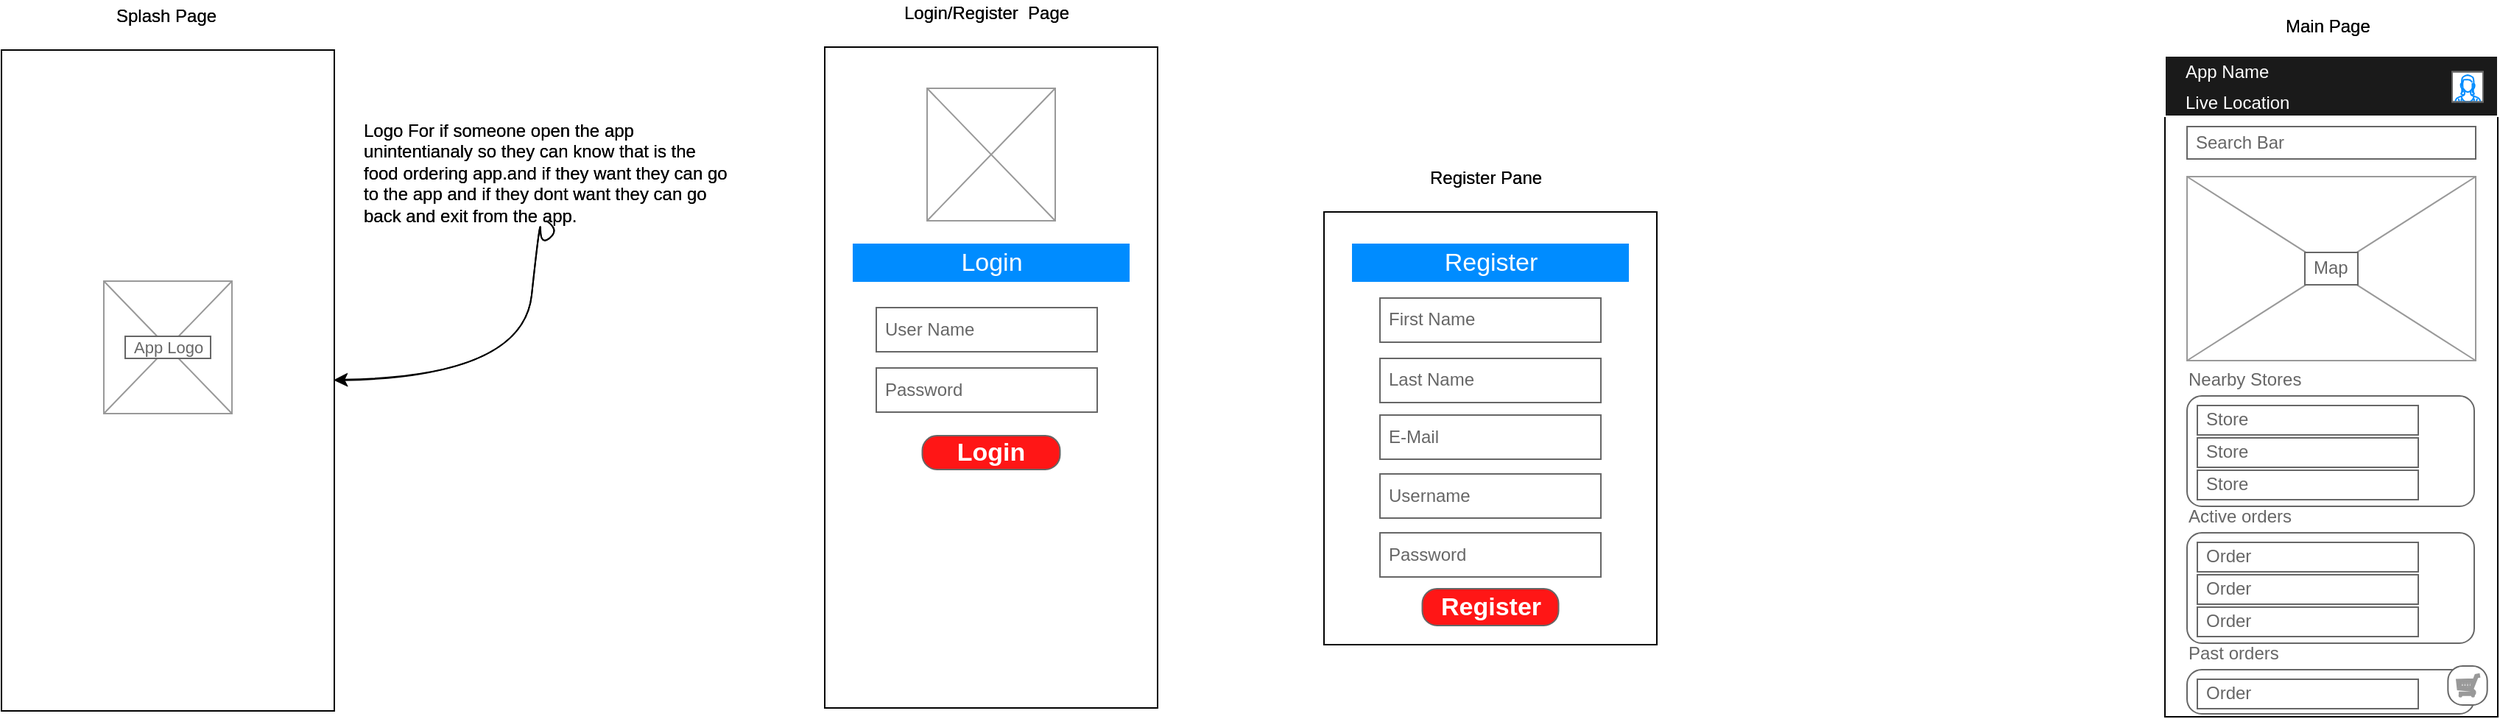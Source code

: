 <mxfile version="26.0.6">
  <diagram name="Page-1" id="03018318-947c-dd8e-b7a3-06fadd420f32">
    <mxGraphModel dx="2607" dy="1342" grid="0" gridSize="10" guides="1" tooltips="1" connect="1" arrows="1" fold="1" page="1" pageScale="1" pageWidth="3000" pageHeight="2000" background="none" math="0" shadow="0">
      <root>
        <mxCell id="0" />
        <mxCell id="1" parent="0" />
        <mxCell id="yDf6Gy69k3FiIV9ASkcH-1" value="" style="rounded=0;whiteSpace=wrap;html=1;" vertex="1" parent="1">
          <mxGeometry x="37" y="48" width="226" height="448" as="geometry" />
        </mxCell>
        <mxCell id="yDf6Gy69k3FiIV9ASkcH-2" value="&lt;div&gt;Splash Page&lt;/div&gt;" style="text;spacingTop=-5;whiteSpace=wrap;html=1;align=left;fontSize=12;fontFamily=Helvetica;fillColor=none;strokeColor=none;" vertex="1" parent="1">
          <mxGeometry x="112.5" y="16" width="75" height="20" as="geometry" />
        </mxCell>
        <mxCell id="yDf6Gy69k3FiIV9ASkcH-3" value="" style="rounded=0;whiteSpace=wrap;html=1;" vertex="1" parent="1">
          <mxGeometry x="596" y="46" width="226" height="449" as="geometry" />
        </mxCell>
        <mxCell id="yDf6Gy69k3FiIV9ASkcH-4" value="&lt;div&gt;Login/Register&amp;nbsp; Page&lt;/div&gt;" style="text;spacingTop=-5;whiteSpace=wrap;html=1;align=left;fontSize=12;fontFamily=Helvetica;fillColor=none;strokeColor=none;" vertex="1" parent="1">
          <mxGeometry x="647.75" y="14" width="122.5" height="20" as="geometry" />
        </mxCell>
        <mxCell id="yDf6Gy69k3FiIV9ASkcH-5" value="" style="verticalLabelPosition=bottom;shadow=0;dashed=0;align=center;html=1;verticalAlign=top;strokeWidth=1;shape=mxgraph.mockup.graphics.simpleIcon;strokeColor=#999999;" vertex="1" parent="1">
          <mxGeometry x="106.5" y="205" width="87" height="90" as="geometry" />
        </mxCell>
        <mxCell id="yDf6Gy69k3FiIV9ASkcH-6" value="&lt;font style=&quot;font-size: 11px;&quot;&gt;App Logo&lt;/font&gt;" style="strokeWidth=1;shadow=0;dashed=0;align=center;html=1;shape=mxgraph.mockup.text.textBox;fontColor=#666666;align=left;fontSize=17;spacingLeft=4;spacingTop=-3;whiteSpace=wrap;strokeColor=#666666;mainText=" vertex="1" parent="1">
          <mxGeometry x="121" y="242.5" width="58" height="15" as="geometry" />
        </mxCell>
        <mxCell id="yDf6Gy69k3FiIV9ASkcH-7" value="Logo For if someone open the app unintentianaly so they can know that is the food ordering app.and if they want they can go to the app and if they dont want they can go back and exit from the app." style="text;spacingTop=-5;whiteSpace=wrap;html=1;align=left;fontSize=12;fontFamily=Helvetica;fillColor=none;strokeColor=none;" vertex="1" parent="1">
          <mxGeometry x="281" y="94" width="250" height="76" as="geometry" />
        </mxCell>
        <mxCell id="yDf6Gy69k3FiIV9ASkcH-8" value="" style="curved=1;endArrow=classic;html=1;rounded=0;entryX=1;entryY=0.5;entryDx=0;entryDy=0;" edge="1" parent="1" target="yDf6Gy69k3FiIV9ASkcH-1">
          <mxGeometry width="50" height="50" relative="1" as="geometry">
            <mxPoint x="407" y="164" as="sourcePoint" />
            <mxPoint x="453" y="159" as="targetPoint" />
            <Array as="points">
              <mxPoint x="416" y="170" />
              <mxPoint x="403" y="181" />
              <mxPoint x="403" y="159" />
              <mxPoint x="391" y="270" />
            </Array>
          </mxGeometry>
        </mxCell>
        <mxCell id="yDf6Gy69k3FiIV9ASkcH-9" value="" style="verticalLabelPosition=bottom;shadow=0;dashed=0;align=center;html=1;verticalAlign=top;strokeWidth=1;shape=mxgraph.mockup.graphics.simpleIcon;strokeColor=#999999;" vertex="1" parent="1">
          <mxGeometry x="665.5" y="74" width="87" height="90" as="geometry" />
        </mxCell>
        <mxCell id="yDf6Gy69k3FiIV9ASkcH-10" value="&lt;font style=&quot;font-size: 12px;&quot;&gt;User Name&lt;/font&gt;" style="strokeWidth=1;shadow=0;dashed=0;align=center;html=1;shape=mxgraph.mockup.text.textBox;fontColor=#666666;align=left;fontSize=17;spacingLeft=4;spacingTop=-3;whiteSpace=wrap;strokeColor=#666666;mainText=" vertex="1" parent="1">
          <mxGeometry x="631" y="223" width="150" height="30" as="geometry" />
        </mxCell>
        <mxCell id="yDf6Gy69k3FiIV9ASkcH-11" value="&lt;font style=&quot;font-size: 12px;&quot;&gt;Password&lt;/font&gt;" style="strokeWidth=1;shadow=0;dashed=0;align=center;html=1;shape=mxgraph.mockup.text.textBox;fontColor=#666666;align=left;fontSize=17;spacingLeft=4;spacingTop=-3;whiteSpace=wrap;strokeColor=#666666;mainText=" vertex="1" parent="1">
          <mxGeometry x="631" y="264" width="150" height="30" as="geometry" />
        </mxCell>
        <mxCell id="yDf6Gy69k3FiIV9ASkcH-12" value="Login" style="strokeWidth=1;shadow=0;dashed=0;align=center;html=1;shape=mxgraph.mockup.buttons.button;strokeColor=#666666;fontColor=#ffffff;mainText=;buttonStyle=round;fontSize=17;fontStyle=1;fillColor=#FF1616;whiteSpace=wrap;" vertex="1" parent="1">
          <mxGeometry x="662.25" y="310" width="93.5" height="23" as="geometry" />
        </mxCell>
        <mxCell id="yDf6Gy69k3FiIV9ASkcH-13" value="&lt;div&gt;Register Pane&lt;/div&gt;" style="text;spacingTop=-5;whiteSpace=wrap;html=1;align=left;fontSize=12;fontFamily=Helvetica;fillColor=none;strokeColor=none;" vertex="1" parent="1">
          <mxGeometry x="1005.25" y="126" width="85.5" height="20" as="geometry" />
        </mxCell>
        <mxCell id="yDf6Gy69k3FiIV9ASkcH-14" value="" style="rounded=0;whiteSpace=wrap;html=1;" vertex="1" parent="1">
          <mxGeometry x="935" y="158" width="226" height="294" as="geometry" />
        </mxCell>
        <mxCell id="yDf6Gy69k3FiIV9ASkcH-15" value="Login" style="text;strokeColor=#008CFF;align=center;verticalAlign=middle;spacingLeft=10;spacingRight=10;overflow=hidden;points=[[0,0.5],[1,0.5]];portConstraint=eastwest;rotatable=0;whiteSpace=wrap;html=1;fillColor=#008CFF;fontColor=#ffffff;fontSize=17;" vertex="1" parent="1">
          <mxGeometry x="615.5" y="180" width="187" height="25" as="geometry" />
        </mxCell>
        <mxCell id="yDf6Gy69k3FiIV9ASkcH-16" value="Register" style="text;strokeColor=#008CFF;align=center;verticalAlign=middle;spacingLeft=10;spacingRight=10;overflow=hidden;points=[[0,0.5],[1,0.5]];portConstraint=eastwest;rotatable=0;whiteSpace=wrap;html=1;fillColor=#008CFF;fontColor=#ffffff;fontSize=17;" vertex="1" parent="1">
          <mxGeometry x="954.5" y="180" width="187" height="25" as="geometry" />
        </mxCell>
        <mxCell id="yDf6Gy69k3FiIV9ASkcH-17" value="&lt;font style=&quot;font-size: 12px;&quot;&gt;First Name&lt;/font&gt;" style="strokeWidth=1;shadow=0;dashed=0;align=center;html=1;shape=mxgraph.mockup.text.textBox;fontColor=#666666;align=left;fontSize=17;spacingLeft=4;spacingTop=-3;whiteSpace=wrap;strokeColor=#666666;mainText=" vertex="1" parent="1">
          <mxGeometry x="973" y="216.5" width="150" height="30" as="geometry" />
        </mxCell>
        <mxCell id="yDf6Gy69k3FiIV9ASkcH-18" value="&lt;font style=&quot;font-size: 12px;&quot;&gt;Last Name&lt;/font&gt;" style="strokeWidth=1;shadow=0;dashed=0;align=center;html=1;shape=mxgraph.mockup.text.textBox;fontColor=#666666;align=left;fontSize=17;spacingLeft=4;spacingTop=-3;whiteSpace=wrap;strokeColor=#666666;mainText=" vertex="1" parent="1">
          <mxGeometry x="973" y="257.5" width="150" height="30" as="geometry" />
        </mxCell>
        <mxCell id="yDf6Gy69k3FiIV9ASkcH-19" value="Register" style="strokeWidth=1;shadow=0;dashed=0;align=center;html=1;shape=mxgraph.mockup.buttons.button;strokeColor=#666666;fontColor=#ffffff;mainText=;buttonStyle=round;fontSize=17;fontStyle=1;fillColor=#FF1616;whiteSpace=wrap;" vertex="1" parent="1">
          <mxGeometry x="1001.75" y="414" width="92.5" height="25" as="geometry" />
        </mxCell>
        <mxCell id="yDf6Gy69k3FiIV9ASkcH-20" value="&lt;font style=&quot;font-size: 12px;&quot;&gt;E-Mail&lt;/font&gt;" style="strokeWidth=1;shadow=0;dashed=0;align=center;html=1;shape=mxgraph.mockup.text.textBox;fontColor=#666666;align=left;fontSize=17;spacingLeft=4;spacingTop=-3;whiteSpace=wrap;strokeColor=#666666;mainText=" vertex="1" parent="1">
          <mxGeometry x="973" y="296" width="150" height="30" as="geometry" />
        </mxCell>
        <mxCell id="yDf6Gy69k3FiIV9ASkcH-21" value="&lt;font style=&quot;font-size: 12px;&quot;&gt;Username&lt;/font&gt;" style="strokeWidth=1;shadow=0;dashed=0;align=center;html=1;shape=mxgraph.mockup.text.textBox;fontColor=#666666;align=left;fontSize=17;spacingLeft=4;spacingTop=-3;whiteSpace=wrap;strokeColor=#666666;mainText=" vertex="1" parent="1">
          <mxGeometry x="973" y="336" width="150" height="30" as="geometry" />
        </mxCell>
        <mxCell id="yDf6Gy69k3FiIV9ASkcH-22" value="&lt;font style=&quot;font-size: 12px;&quot;&gt;Password&lt;/font&gt;" style="strokeWidth=1;shadow=0;dashed=0;align=center;html=1;shape=mxgraph.mockup.text.textBox;fontColor=#666666;align=left;fontSize=17;spacingLeft=4;spacingTop=-3;whiteSpace=wrap;strokeColor=#666666;mainText=" vertex="1" parent="1">
          <mxGeometry x="973" y="376" width="150" height="30" as="geometry" />
        </mxCell>
        <mxCell id="yDf6Gy69k3FiIV9ASkcH-23" value="" style="rounded=0;whiteSpace=wrap;html=1;" vertex="1" parent="1">
          <mxGeometry x="1506" y="52" width="226" height="449" as="geometry" />
        </mxCell>
        <mxCell id="yDf6Gy69k3FiIV9ASkcH-24" value="&lt;div&gt;Main Page&lt;/div&gt;" style="text;spacingTop=-5;whiteSpace=wrap;html=1;align=left;fontSize=12;fontFamily=Helvetica;fillColor=none;strokeColor=none;" vertex="1" parent="1">
          <mxGeometry x="1585.87" y="23" width="66.25" height="20" as="geometry" />
        </mxCell>
        <mxCell id="yDf6Gy69k3FiIV9ASkcH-25" value="" style="rounded=0;whiteSpace=wrap;html=1;strokeColor=#FFFFFF;fillColor=#1A1A1A;" vertex="1" parent="1">
          <mxGeometry x="1506" y="52" width="226" height="41" as="geometry" />
        </mxCell>
        <mxCell id="yDf6Gy69k3FiIV9ASkcH-26" value="&lt;font style=&quot;font-size: 12px;&quot;&gt;App Name&lt;/font&gt;&lt;div&gt;&lt;font style=&quot;font-size: 12px;&quot;&gt;Live Location&lt;/font&gt;&lt;/div&gt;" style="strokeWidth=1;shadow=0;dashed=0;align=center;html=1;shape=mxgraph.mockup.text.textBox;align=left;fontSize=17;spacingLeft=4;spacingTop=-3;whiteSpace=wrap;mainText=;fillColor=none;strokeColor=none;fontColor=#FFFFFF;" vertex="1" parent="1">
          <mxGeometry x="1514" y="58" width="79" height="30" as="geometry" />
        </mxCell>
        <mxCell id="yDf6Gy69k3FiIV9ASkcH-27" value="" style="verticalLabelPosition=bottom;shadow=0;dashed=0;align=center;html=1;verticalAlign=top;strokeWidth=1;shape=mxgraph.mockup.containers.userFemale;strokeColor=#666666;strokeColor2=#008cff;perimeterSpacing=0;" vertex="1" parent="1">
          <mxGeometry x="1701" y="62.75" width="21" height="20.5" as="geometry" />
        </mxCell>
        <mxCell id="yDf6Gy69k3FiIV9ASkcH-28" value="&lt;font style=&quot;font-size: 12px;&quot;&gt;Search Bar&lt;/font&gt;" style="strokeWidth=1;shadow=0;dashed=0;align=center;html=1;shape=mxgraph.mockup.text.textBox;fontColor=#666666;align=left;fontSize=17;spacingLeft=4;spacingTop=-3;whiteSpace=wrap;strokeColor=#666666;mainText=" vertex="1" parent="1">
          <mxGeometry x="1521" y="100" width="196" height="22" as="geometry" />
        </mxCell>
        <mxCell id="yDf6Gy69k3FiIV9ASkcH-29" value="" style="verticalLabelPosition=bottom;shadow=0;dashed=0;align=center;html=1;verticalAlign=top;strokeWidth=1;shape=mxgraph.mockup.graphics.simpleIcon;strokeColor=#999999;" vertex="1" parent="1">
          <mxGeometry x="1521" y="134" width="196" height="125" as="geometry" />
        </mxCell>
        <mxCell id="yDf6Gy69k3FiIV9ASkcH-30" value="&lt;font style=&quot;font-size: 12px;&quot;&gt;Map&lt;/font&gt;" style="strokeWidth=1;shadow=0;dashed=0;align=center;html=1;shape=mxgraph.mockup.text.textBox;fontColor=#666666;align=left;fontSize=17;spacingLeft=4;spacingTop=-3;whiteSpace=wrap;strokeColor=#666666;mainText=" vertex="1" parent="1">
          <mxGeometry x="1601" y="185.5" width="36" height="22" as="geometry" />
        </mxCell>
        <mxCell id="yDf6Gy69k3FiIV9ASkcH-31" value="" style="shape=mxgraph.mockup.containers.marginRect;rectMarginTop=10;strokeColor=#666666;strokeWidth=1;dashed=0;rounded=1;arcSize=5;recursiveResize=0;html=1;whiteSpace=wrap;" vertex="1" parent="1">
          <mxGeometry x="1521" y="273" width="195" height="85" as="geometry" />
        </mxCell>
        <mxCell id="yDf6Gy69k3FiIV9ASkcH-32" value="&lt;font style=&quot;font-size: 12px;&quot;&gt;Nearby Stores&lt;/font&gt;" style="strokeWidth=1;shadow=0;dashed=0;align=center;html=1;shape=mxgraph.mockup.text.textBox;fontColor=#666666;align=left;fontSize=17;spacingLeft=4;spacingTop=-3;whiteSpace=wrap;strokeColor=none;mainText=;fillColor=none;" vertex="1" parent="1">
          <mxGeometry x="1516" y="257.5" width="150" height="30" as="geometry" />
        </mxCell>
        <mxCell id="yDf6Gy69k3FiIV9ASkcH-33" value="&lt;font style=&quot;font-size: 12px;&quot;&gt;Store&lt;/font&gt;" style="strokeWidth=1;shadow=0;dashed=0;align=center;html=1;shape=mxgraph.mockup.text.textBox;fontColor=#666666;align=left;fontSize=17;spacingLeft=4;spacingTop=-3;whiteSpace=wrap;strokeColor=#666666;mainText=" vertex="1" parent="1">
          <mxGeometry x="1528" y="289.5" width="150" height="20" as="geometry" />
        </mxCell>
        <mxCell id="yDf6Gy69k3FiIV9ASkcH-34" value="&lt;font style=&quot;font-size: 12px;&quot;&gt;Store&lt;/font&gt;" style="strokeWidth=1;shadow=0;dashed=0;align=center;html=1;shape=mxgraph.mockup.text.textBox;fontColor=#666666;align=left;fontSize=17;spacingLeft=4;spacingTop=-3;whiteSpace=wrap;strokeColor=#666666;mainText=" vertex="1" parent="1">
          <mxGeometry x="1528" y="311.5" width="150" height="20" as="geometry" />
        </mxCell>
        <mxCell id="yDf6Gy69k3FiIV9ASkcH-35" value="&lt;font style=&quot;font-size: 12px;&quot;&gt;Store&lt;/font&gt;" style="strokeWidth=1;shadow=0;dashed=0;align=center;html=1;shape=mxgraph.mockup.text.textBox;fontColor=#666666;align=left;fontSize=17;spacingLeft=4;spacingTop=-3;whiteSpace=wrap;strokeColor=#666666;mainText=" vertex="1" parent="1">
          <mxGeometry x="1528" y="333.5" width="150" height="20" as="geometry" />
        </mxCell>
        <mxCell id="yDf6Gy69k3FiIV9ASkcH-36" value="&lt;font style=&quot;font-size: 12px;&quot;&gt;Active orders&lt;/font&gt;" style="strokeWidth=1;shadow=0;dashed=0;align=center;html=1;shape=mxgraph.mockup.text.textBox;fontColor=#666666;align=left;fontSize=17;spacingLeft=4;spacingTop=-3;whiteSpace=wrap;strokeColor=none;mainText=;fillColor=none;" vertex="1" parent="1">
          <mxGeometry x="1516" y="350.5" width="150" height="30" as="geometry" />
        </mxCell>
        <mxCell id="yDf6Gy69k3FiIV9ASkcH-37" value="" style="shape=mxgraph.mockup.containers.marginRect;rectMarginTop=10;strokeColor=#666666;strokeWidth=1;dashed=0;rounded=1;arcSize=5;recursiveResize=0;html=1;whiteSpace=wrap;" vertex="1" parent="1">
          <mxGeometry x="1521" y="366" width="195" height="85" as="geometry" />
        </mxCell>
        <mxCell id="yDf6Gy69k3FiIV9ASkcH-38" value="&lt;font style=&quot;font-size: 12px;&quot;&gt;Order&lt;/font&gt;" style="strokeWidth=1;shadow=0;dashed=0;align=center;html=1;shape=mxgraph.mockup.text.textBox;fontColor=#666666;align=left;fontSize=17;spacingLeft=4;spacingTop=-3;whiteSpace=wrap;strokeColor=#666666;mainText=" vertex="1" parent="1">
          <mxGeometry x="1528" y="404.5" width="150" height="20" as="geometry" />
        </mxCell>
        <mxCell id="yDf6Gy69k3FiIV9ASkcH-39" value="&lt;font style=&quot;font-size: 12px;&quot;&gt;Order&lt;/font&gt;" style="strokeWidth=1;shadow=0;dashed=0;align=center;html=1;shape=mxgraph.mockup.text.textBox;fontColor=#666666;align=left;fontSize=17;spacingLeft=4;spacingTop=-3;whiteSpace=wrap;strokeColor=#666666;mainText=" vertex="1" parent="1">
          <mxGeometry x="1528" y="382.5" width="150" height="20" as="geometry" />
        </mxCell>
        <mxCell id="yDf6Gy69k3FiIV9ASkcH-40" value="&lt;font style=&quot;font-size: 12px;&quot;&gt;Order&lt;/font&gt;" style="strokeWidth=1;shadow=0;dashed=0;align=center;html=1;shape=mxgraph.mockup.text.textBox;fontColor=#666666;align=left;fontSize=17;spacingLeft=4;spacingTop=-3;whiteSpace=wrap;strokeColor=#666666;mainText=" vertex="1" parent="1">
          <mxGeometry x="1528" y="426.5" width="150" height="20" as="geometry" />
        </mxCell>
        <mxCell id="yDf6Gy69k3FiIV9ASkcH-41" value="" style="verticalLabelPosition=bottom;shadow=0;dashed=0;align=center;html=1;verticalAlign=top;strokeWidth=1;shape=mxgraph.mockup.misc.shoppingCart;strokeColor=#999999;" vertex="1" parent="1">
          <mxGeometry x="1701" y="425" width="23" height="23" as="geometry" />
        </mxCell>
        <mxCell id="yDf6Gy69k3FiIV9ASkcH-42" value="" style="rounded=0;whiteSpace=wrap;html=1;" vertex="1" parent="1">
          <mxGeometry x="37" y="48" width="226" height="449" as="geometry" />
        </mxCell>
        <mxCell id="yDf6Gy69k3FiIV9ASkcH-43" value="&lt;div&gt;Splash Page&lt;/div&gt;" style="text;spacingTop=-5;whiteSpace=wrap;html=1;align=left;fontSize=12;fontFamily=Helvetica;fillColor=none;strokeColor=none;" vertex="1" parent="1">
          <mxGeometry x="112.5" y="16" width="75" height="20" as="geometry" />
        </mxCell>
        <mxCell id="yDf6Gy69k3FiIV9ASkcH-44" value="" style="rounded=0;whiteSpace=wrap;html=1;" vertex="1" parent="1">
          <mxGeometry x="596" y="46" width="226" height="449" as="geometry" />
        </mxCell>
        <mxCell id="yDf6Gy69k3FiIV9ASkcH-45" value="&lt;div&gt;Login/Register&amp;nbsp; Page&lt;/div&gt;" style="text;spacingTop=-5;whiteSpace=wrap;html=1;align=left;fontSize=12;fontFamily=Helvetica;fillColor=none;strokeColor=none;" vertex="1" parent="1">
          <mxGeometry x="647.75" y="14" width="122.5" height="20" as="geometry" />
        </mxCell>
        <mxCell id="yDf6Gy69k3FiIV9ASkcH-46" value="" style="verticalLabelPosition=bottom;shadow=0;dashed=0;align=center;html=1;verticalAlign=top;strokeWidth=1;shape=mxgraph.mockup.graphics.simpleIcon;strokeColor=#999999;" vertex="1" parent="1">
          <mxGeometry x="106.5" y="205" width="87" height="90" as="geometry" />
        </mxCell>
        <mxCell id="yDf6Gy69k3FiIV9ASkcH-47" value="&lt;font style=&quot;font-size: 11px;&quot;&gt;App Logo&lt;/font&gt;" style="strokeWidth=1;shadow=0;dashed=0;align=center;html=1;shape=mxgraph.mockup.text.textBox;fontColor=#666666;align=left;fontSize=17;spacingLeft=4;spacingTop=-3;whiteSpace=wrap;strokeColor=#666666;mainText=" vertex="1" parent="1">
          <mxGeometry x="121" y="242.5" width="58" height="15" as="geometry" />
        </mxCell>
        <mxCell id="yDf6Gy69k3FiIV9ASkcH-48" value="Logo For if someone open the app unintentianaly so they can know that is the food ordering app.and if they want they can go to the app and if they dont want they can go back and exit from the app." style="text;spacingTop=-5;whiteSpace=wrap;html=1;align=left;fontSize=12;fontFamily=Helvetica;fillColor=none;strokeColor=none;" vertex="1" parent="1">
          <mxGeometry x="281" y="94" width="250" height="76" as="geometry" />
        </mxCell>
        <mxCell id="yDf6Gy69k3FiIV9ASkcH-49" value="" style="curved=1;endArrow=classic;html=1;rounded=0;entryX=1;entryY=0.5;entryDx=0;entryDy=0;" edge="1" parent="1" target="yDf6Gy69k3FiIV9ASkcH-42">
          <mxGeometry width="50" height="50" relative="1" as="geometry">
            <mxPoint x="407" y="164" as="sourcePoint" />
            <mxPoint x="453" y="159" as="targetPoint" />
            <Array as="points">
              <mxPoint x="416" y="170" />
              <mxPoint x="403" y="181" />
              <mxPoint x="403" y="159" />
              <mxPoint x="391" y="270" />
            </Array>
          </mxGeometry>
        </mxCell>
        <mxCell id="yDf6Gy69k3FiIV9ASkcH-50" value="" style="verticalLabelPosition=bottom;shadow=0;dashed=0;align=center;html=1;verticalAlign=top;strokeWidth=1;shape=mxgraph.mockup.graphics.simpleIcon;strokeColor=#999999;" vertex="1" parent="1">
          <mxGeometry x="665.5" y="74" width="87" height="90" as="geometry" />
        </mxCell>
        <mxCell id="yDf6Gy69k3FiIV9ASkcH-51" value="&lt;font style=&quot;font-size: 12px;&quot;&gt;User Name&lt;/font&gt;" style="strokeWidth=1;shadow=0;dashed=0;align=center;html=1;shape=mxgraph.mockup.text.textBox;fontColor=#666666;align=left;fontSize=17;spacingLeft=4;spacingTop=-3;whiteSpace=wrap;strokeColor=#666666;mainText=" vertex="1" parent="1">
          <mxGeometry x="631" y="223" width="150" height="30" as="geometry" />
        </mxCell>
        <mxCell id="yDf6Gy69k3FiIV9ASkcH-52" value="&lt;font style=&quot;font-size: 12px;&quot;&gt;Password&lt;/font&gt;" style="strokeWidth=1;shadow=0;dashed=0;align=center;html=1;shape=mxgraph.mockup.text.textBox;fontColor=#666666;align=left;fontSize=17;spacingLeft=4;spacingTop=-3;whiteSpace=wrap;strokeColor=#666666;mainText=" vertex="1" parent="1">
          <mxGeometry x="631" y="264" width="150" height="30" as="geometry" />
        </mxCell>
        <mxCell id="yDf6Gy69k3FiIV9ASkcH-53" value="Login" style="strokeWidth=1;shadow=0;dashed=0;align=center;html=1;shape=mxgraph.mockup.buttons.button;strokeColor=#666666;fontColor=#ffffff;mainText=;buttonStyle=round;fontSize=17;fontStyle=1;fillColor=#FF1616;whiteSpace=wrap;" vertex="1" parent="1">
          <mxGeometry x="662.25" y="310" width="93.5" height="23" as="geometry" />
        </mxCell>
        <mxCell id="yDf6Gy69k3FiIV9ASkcH-54" value="&lt;div&gt;Register Pane&lt;/div&gt;" style="text;spacingTop=-5;whiteSpace=wrap;html=1;align=left;fontSize=12;fontFamily=Helvetica;fillColor=none;strokeColor=none;" vertex="1" parent="1">
          <mxGeometry x="1005.25" y="126" width="85.5" height="20" as="geometry" />
        </mxCell>
        <mxCell id="yDf6Gy69k3FiIV9ASkcH-55" value="" style="rounded=0;whiteSpace=wrap;html=1;" vertex="1" parent="1">
          <mxGeometry x="935" y="158" width="226" height="294" as="geometry" />
        </mxCell>
        <mxCell id="yDf6Gy69k3FiIV9ASkcH-56" value="Login" style="text;strokeColor=#008CFF;align=center;verticalAlign=middle;spacingLeft=10;spacingRight=10;overflow=hidden;points=[[0,0.5],[1,0.5]];portConstraint=eastwest;rotatable=0;whiteSpace=wrap;html=1;fillColor=#008CFF;fontColor=#ffffff;fontSize=17;" vertex="1" parent="1">
          <mxGeometry x="615.5" y="180" width="187" height="25" as="geometry" />
        </mxCell>
        <mxCell id="yDf6Gy69k3FiIV9ASkcH-57" value="Register" style="text;strokeColor=#008CFF;align=center;verticalAlign=middle;spacingLeft=10;spacingRight=10;overflow=hidden;points=[[0,0.5],[1,0.5]];portConstraint=eastwest;rotatable=0;whiteSpace=wrap;html=1;fillColor=#008CFF;fontColor=#ffffff;fontSize=17;" vertex="1" parent="1">
          <mxGeometry x="954.5" y="180" width="187" height="25" as="geometry" />
        </mxCell>
        <mxCell id="yDf6Gy69k3FiIV9ASkcH-58" value="&lt;font style=&quot;font-size: 12px;&quot;&gt;First Name&lt;/font&gt;" style="strokeWidth=1;shadow=0;dashed=0;align=center;html=1;shape=mxgraph.mockup.text.textBox;fontColor=#666666;align=left;fontSize=17;spacingLeft=4;spacingTop=-3;whiteSpace=wrap;strokeColor=#666666;mainText=" vertex="1" parent="1">
          <mxGeometry x="973" y="216.5" width="150" height="30" as="geometry" />
        </mxCell>
        <mxCell id="yDf6Gy69k3FiIV9ASkcH-59" value="&lt;font style=&quot;font-size: 12px;&quot;&gt;Last Name&lt;/font&gt;" style="strokeWidth=1;shadow=0;dashed=0;align=center;html=1;shape=mxgraph.mockup.text.textBox;fontColor=#666666;align=left;fontSize=17;spacingLeft=4;spacingTop=-3;whiteSpace=wrap;strokeColor=#666666;mainText=" vertex="1" parent="1">
          <mxGeometry x="973" y="257.5" width="150" height="30" as="geometry" />
        </mxCell>
        <mxCell id="yDf6Gy69k3FiIV9ASkcH-60" value="Register" style="strokeWidth=1;shadow=0;dashed=0;align=center;html=1;shape=mxgraph.mockup.buttons.button;strokeColor=#666666;fontColor=#ffffff;mainText=;buttonStyle=round;fontSize=17;fontStyle=1;fillColor=#FF1616;whiteSpace=wrap;" vertex="1" parent="1">
          <mxGeometry x="1001.75" y="414" width="92.5" height="25" as="geometry" />
        </mxCell>
        <mxCell id="yDf6Gy69k3FiIV9ASkcH-61" value="&lt;font style=&quot;font-size: 12px;&quot;&gt;E-Mail&lt;/font&gt;" style="strokeWidth=1;shadow=0;dashed=0;align=center;html=1;shape=mxgraph.mockup.text.textBox;fontColor=#666666;align=left;fontSize=17;spacingLeft=4;spacingTop=-3;whiteSpace=wrap;strokeColor=#666666;mainText=" vertex="1" parent="1">
          <mxGeometry x="973" y="296" width="150" height="30" as="geometry" />
        </mxCell>
        <mxCell id="yDf6Gy69k3FiIV9ASkcH-62" value="&lt;font style=&quot;font-size: 12px;&quot;&gt;Username&lt;/font&gt;" style="strokeWidth=1;shadow=0;dashed=0;align=center;html=1;shape=mxgraph.mockup.text.textBox;fontColor=#666666;align=left;fontSize=17;spacingLeft=4;spacingTop=-3;whiteSpace=wrap;strokeColor=#666666;mainText=" vertex="1" parent="1">
          <mxGeometry x="973" y="336" width="150" height="30" as="geometry" />
        </mxCell>
        <mxCell id="yDf6Gy69k3FiIV9ASkcH-63" value="&lt;font style=&quot;font-size: 12px;&quot;&gt;Password&lt;/font&gt;" style="strokeWidth=1;shadow=0;dashed=0;align=center;html=1;shape=mxgraph.mockup.text.textBox;fontColor=#666666;align=left;fontSize=17;spacingLeft=4;spacingTop=-3;whiteSpace=wrap;strokeColor=#666666;mainText=" vertex="1" parent="1">
          <mxGeometry x="973" y="376" width="150" height="30" as="geometry" />
        </mxCell>
        <mxCell id="yDf6Gy69k3FiIV9ASkcH-64" value="" style="rounded=0;whiteSpace=wrap;html=1;" vertex="1" parent="1">
          <mxGeometry x="1506" y="52" width="226" height="449" as="geometry" />
        </mxCell>
        <mxCell id="yDf6Gy69k3FiIV9ASkcH-65" value="&lt;div&gt;Main Page&lt;/div&gt;" style="text;spacingTop=-5;whiteSpace=wrap;html=1;align=left;fontSize=12;fontFamily=Helvetica;fillColor=none;strokeColor=none;" vertex="1" parent="1">
          <mxGeometry x="1585.87" y="23" width="66.25" height="20" as="geometry" />
        </mxCell>
        <mxCell id="yDf6Gy69k3FiIV9ASkcH-66" value="" style="rounded=0;whiteSpace=wrap;html=1;strokeColor=#FFFFFF;fillColor=#1A1A1A;" vertex="1" parent="1">
          <mxGeometry x="1506" y="52" width="226" height="41" as="geometry" />
        </mxCell>
        <mxCell id="yDf6Gy69k3FiIV9ASkcH-67" value="&lt;font style=&quot;font-size: 12px;&quot;&gt;App Name&lt;/font&gt;&lt;div&gt;&lt;font style=&quot;font-size: 12px;&quot;&gt;Live Location&lt;/font&gt;&lt;/div&gt;" style="strokeWidth=1;shadow=0;dashed=0;align=center;html=1;shape=mxgraph.mockup.text.textBox;align=left;fontSize=17;spacingLeft=4;spacingTop=-3;whiteSpace=wrap;mainText=;fillColor=none;strokeColor=none;fontColor=#FFFFFF;" vertex="1" parent="1">
          <mxGeometry x="1514" y="58" width="79" height="30" as="geometry" />
        </mxCell>
        <mxCell id="yDf6Gy69k3FiIV9ASkcH-68" value="" style="verticalLabelPosition=bottom;shadow=0;dashed=0;align=center;html=1;verticalAlign=top;strokeWidth=1;shape=mxgraph.mockup.containers.userFemale;strokeColor=#666666;strokeColor2=#008cff;perimeterSpacing=0;" vertex="1" parent="1">
          <mxGeometry x="1701" y="62.75" width="21" height="20.5" as="geometry" />
        </mxCell>
        <mxCell id="yDf6Gy69k3FiIV9ASkcH-69" value="&lt;font style=&quot;font-size: 12px;&quot;&gt;Search Bar&lt;/font&gt;" style="strokeWidth=1;shadow=0;dashed=0;align=center;html=1;shape=mxgraph.mockup.text.textBox;fontColor=#666666;align=left;fontSize=17;spacingLeft=4;spacingTop=-3;whiteSpace=wrap;strokeColor=#666666;mainText=" vertex="1" parent="1">
          <mxGeometry x="1521" y="100" width="196" height="22" as="geometry" />
        </mxCell>
        <mxCell id="yDf6Gy69k3FiIV9ASkcH-70" value="" style="verticalLabelPosition=bottom;shadow=0;dashed=0;align=center;html=1;verticalAlign=top;strokeWidth=1;shape=mxgraph.mockup.graphics.simpleIcon;strokeColor=#999999;" vertex="1" parent="1">
          <mxGeometry x="1521" y="134" width="196" height="125" as="geometry" />
        </mxCell>
        <mxCell id="yDf6Gy69k3FiIV9ASkcH-71" value="&lt;font style=&quot;font-size: 12px;&quot;&gt;Map&lt;/font&gt;" style="strokeWidth=1;shadow=0;dashed=0;align=center;html=1;shape=mxgraph.mockup.text.textBox;fontColor=#666666;align=left;fontSize=17;spacingLeft=4;spacingTop=-3;whiteSpace=wrap;strokeColor=#666666;mainText=" vertex="1" parent="1">
          <mxGeometry x="1601" y="185.5" width="36" height="22" as="geometry" />
        </mxCell>
        <mxCell id="yDf6Gy69k3FiIV9ASkcH-72" value="" style="shape=mxgraph.mockup.containers.marginRect;rectMarginTop=10;strokeColor=#666666;strokeWidth=1;dashed=0;rounded=1;arcSize=5;recursiveResize=0;html=1;whiteSpace=wrap;" vertex="1" parent="1">
          <mxGeometry x="1521" y="273" width="195" height="85" as="geometry" />
        </mxCell>
        <mxCell id="yDf6Gy69k3FiIV9ASkcH-73" value="&lt;font style=&quot;font-size: 12px;&quot;&gt;Nearby Stores&lt;/font&gt;" style="strokeWidth=1;shadow=0;dashed=0;align=center;html=1;shape=mxgraph.mockup.text.textBox;fontColor=#666666;align=left;fontSize=17;spacingLeft=4;spacingTop=-3;whiteSpace=wrap;strokeColor=none;mainText=;fillColor=none;" vertex="1" parent="1">
          <mxGeometry x="1516" y="257.5" width="150" height="30" as="geometry" />
        </mxCell>
        <mxCell id="yDf6Gy69k3FiIV9ASkcH-74" value="&lt;font style=&quot;font-size: 12px;&quot;&gt;Store&lt;/font&gt;" style="strokeWidth=1;shadow=0;dashed=0;align=center;html=1;shape=mxgraph.mockup.text.textBox;fontColor=#666666;align=left;fontSize=17;spacingLeft=4;spacingTop=-3;whiteSpace=wrap;strokeColor=#666666;mainText=" vertex="1" parent="1">
          <mxGeometry x="1528" y="289.5" width="150" height="20" as="geometry" />
        </mxCell>
        <mxCell id="yDf6Gy69k3FiIV9ASkcH-75" value="&lt;font style=&quot;font-size: 12px;&quot;&gt;Store&lt;/font&gt;" style="strokeWidth=1;shadow=0;dashed=0;align=center;html=1;shape=mxgraph.mockup.text.textBox;fontColor=#666666;align=left;fontSize=17;spacingLeft=4;spacingTop=-3;whiteSpace=wrap;strokeColor=#666666;mainText=" vertex="1" parent="1">
          <mxGeometry x="1528" y="311.5" width="150" height="20" as="geometry" />
        </mxCell>
        <mxCell id="yDf6Gy69k3FiIV9ASkcH-76" value="&lt;font style=&quot;font-size: 12px;&quot;&gt;Store&lt;/font&gt;" style="strokeWidth=1;shadow=0;dashed=0;align=center;html=1;shape=mxgraph.mockup.text.textBox;fontColor=#666666;align=left;fontSize=17;spacingLeft=4;spacingTop=-3;whiteSpace=wrap;strokeColor=#666666;mainText=" vertex="1" parent="1">
          <mxGeometry x="1528" y="333.5" width="150" height="20" as="geometry" />
        </mxCell>
        <mxCell id="yDf6Gy69k3FiIV9ASkcH-77" value="&lt;font style=&quot;font-size: 12px;&quot;&gt;Active orders&lt;/font&gt;" style="strokeWidth=1;shadow=0;dashed=0;align=center;html=1;shape=mxgraph.mockup.text.textBox;fontColor=#666666;align=left;fontSize=17;spacingLeft=4;spacingTop=-3;whiteSpace=wrap;strokeColor=none;mainText=;fillColor=none;" vertex="1" parent="1">
          <mxGeometry x="1516" y="350.5" width="150" height="30" as="geometry" />
        </mxCell>
        <mxCell id="yDf6Gy69k3FiIV9ASkcH-78" value="" style="shape=mxgraph.mockup.containers.marginRect;rectMarginTop=10;strokeColor=#666666;strokeWidth=1;dashed=0;rounded=1;arcSize=5;recursiveResize=0;html=1;whiteSpace=wrap;" vertex="1" parent="1">
          <mxGeometry x="1521" y="366" width="195" height="85" as="geometry" />
        </mxCell>
        <mxCell id="yDf6Gy69k3FiIV9ASkcH-79" value="&lt;font style=&quot;font-size: 12px;&quot;&gt;Order&lt;/font&gt;" style="strokeWidth=1;shadow=0;dashed=0;align=center;html=1;shape=mxgraph.mockup.text.textBox;fontColor=#666666;align=left;fontSize=17;spacingLeft=4;spacingTop=-3;whiteSpace=wrap;strokeColor=#666666;mainText=" vertex="1" parent="1">
          <mxGeometry x="1528" y="404.5" width="150" height="20" as="geometry" />
        </mxCell>
        <mxCell id="yDf6Gy69k3FiIV9ASkcH-80" value="&lt;font style=&quot;font-size: 12px;&quot;&gt;Order&lt;/font&gt;" style="strokeWidth=1;shadow=0;dashed=0;align=center;html=1;shape=mxgraph.mockup.text.textBox;fontColor=#666666;align=left;fontSize=17;spacingLeft=4;spacingTop=-3;whiteSpace=wrap;strokeColor=#666666;mainText=" vertex="1" parent="1">
          <mxGeometry x="1528" y="382.5" width="150" height="20" as="geometry" />
        </mxCell>
        <mxCell id="yDf6Gy69k3FiIV9ASkcH-81" value="&lt;font style=&quot;font-size: 12px;&quot;&gt;Order&lt;/font&gt;" style="strokeWidth=1;shadow=0;dashed=0;align=center;html=1;shape=mxgraph.mockup.text.textBox;fontColor=#666666;align=left;fontSize=17;spacingLeft=4;spacingTop=-3;whiteSpace=wrap;strokeColor=#666666;mainText=" vertex="1" parent="1">
          <mxGeometry x="1528" y="426.5" width="150" height="20" as="geometry" />
        </mxCell>
        <mxCell id="yDf6Gy69k3FiIV9ASkcH-82" value="&lt;font style=&quot;font-size: 12px;&quot;&gt;Past orders&lt;/font&gt;" style="strokeWidth=1;shadow=0;dashed=0;align=center;html=1;shape=mxgraph.mockup.text.textBox;fontColor=#666666;align=left;fontSize=17;spacingLeft=4;spacingTop=-3;whiteSpace=wrap;strokeColor=none;mainText=;fillColor=none;" vertex="1" parent="1">
          <mxGeometry x="1516" y="443.5" width="150" height="30" as="geometry" />
        </mxCell>
        <mxCell id="yDf6Gy69k3FiIV9ASkcH-83" value="" style="shape=mxgraph.mockup.containers.marginRect;rectMarginTop=10;strokeColor=#666666;strokeWidth=1;dashed=0;rounded=1;arcSize=5;recursiveResize=0;html=1;whiteSpace=wrap;" vertex="1" parent="1">
          <mxGeometry x="1521" y="459" width="195" height="40" as="geometry" />
        </mxCell>
        <mxCell id="yDf6Gy69k3FiIV9ASkcH-84" value="&lt;font style=&quot;font-size: 12px;&quot;&gt;Order&lt;/font&gt;" style="strokeWidth=1;shadow=0;dashed=0;align=center;html=1;shape=mxgraph.mockup.text.textBox;fontColor=#666666;align=left;fontSize=17;spacingLeft=4;spacingTop=-3;whiteSpace=wrap;strokeColor=#666666;mainText=" vertex="1" parent="1">
          <mxGeometry x="1528" y="475.5" width="150" height="20" as="geometry" />
        </mxCell>
        <mxCell id="yDf6Gy69k3FiIV9ASkcH-85" value="" style="strokeWidth=1;shadow=0;dashed=0;align=center;html=1;shape=mxgraph.mockup.buttons.button;strokeColor=#666666;fontColor=#ffffff;mainText=;buttonStyle=round;fontSize=17;fontStyle=1;fillColor=#FFFFFF;whiteSpace=wrap;" vertex="1" parent="1">
          <mxGeometry x="1698.17" y="466.5" width="26.67" height="26.5" as="geometry" />
        </mxCell>
        <mxCell id="yDf6Gy69k3FiIV9ASkcH-86" value="" style="verticalLabelPosition=bottom;shadow=0;dashed=0;align=center;html=1;verticalAlign=top;strokeWidth=1;shape=mxgraph.mockup.misc.shoppingCart;strokeColor=#999999;" vertex="1" parent="1">
          <mxGeometry x="1704.67" y="472.5" width="15.67" height="15" as="geometry" />
        </mxCell>
      </root>
    </mxGraphModel>
  </diagram>
</mxfile>
